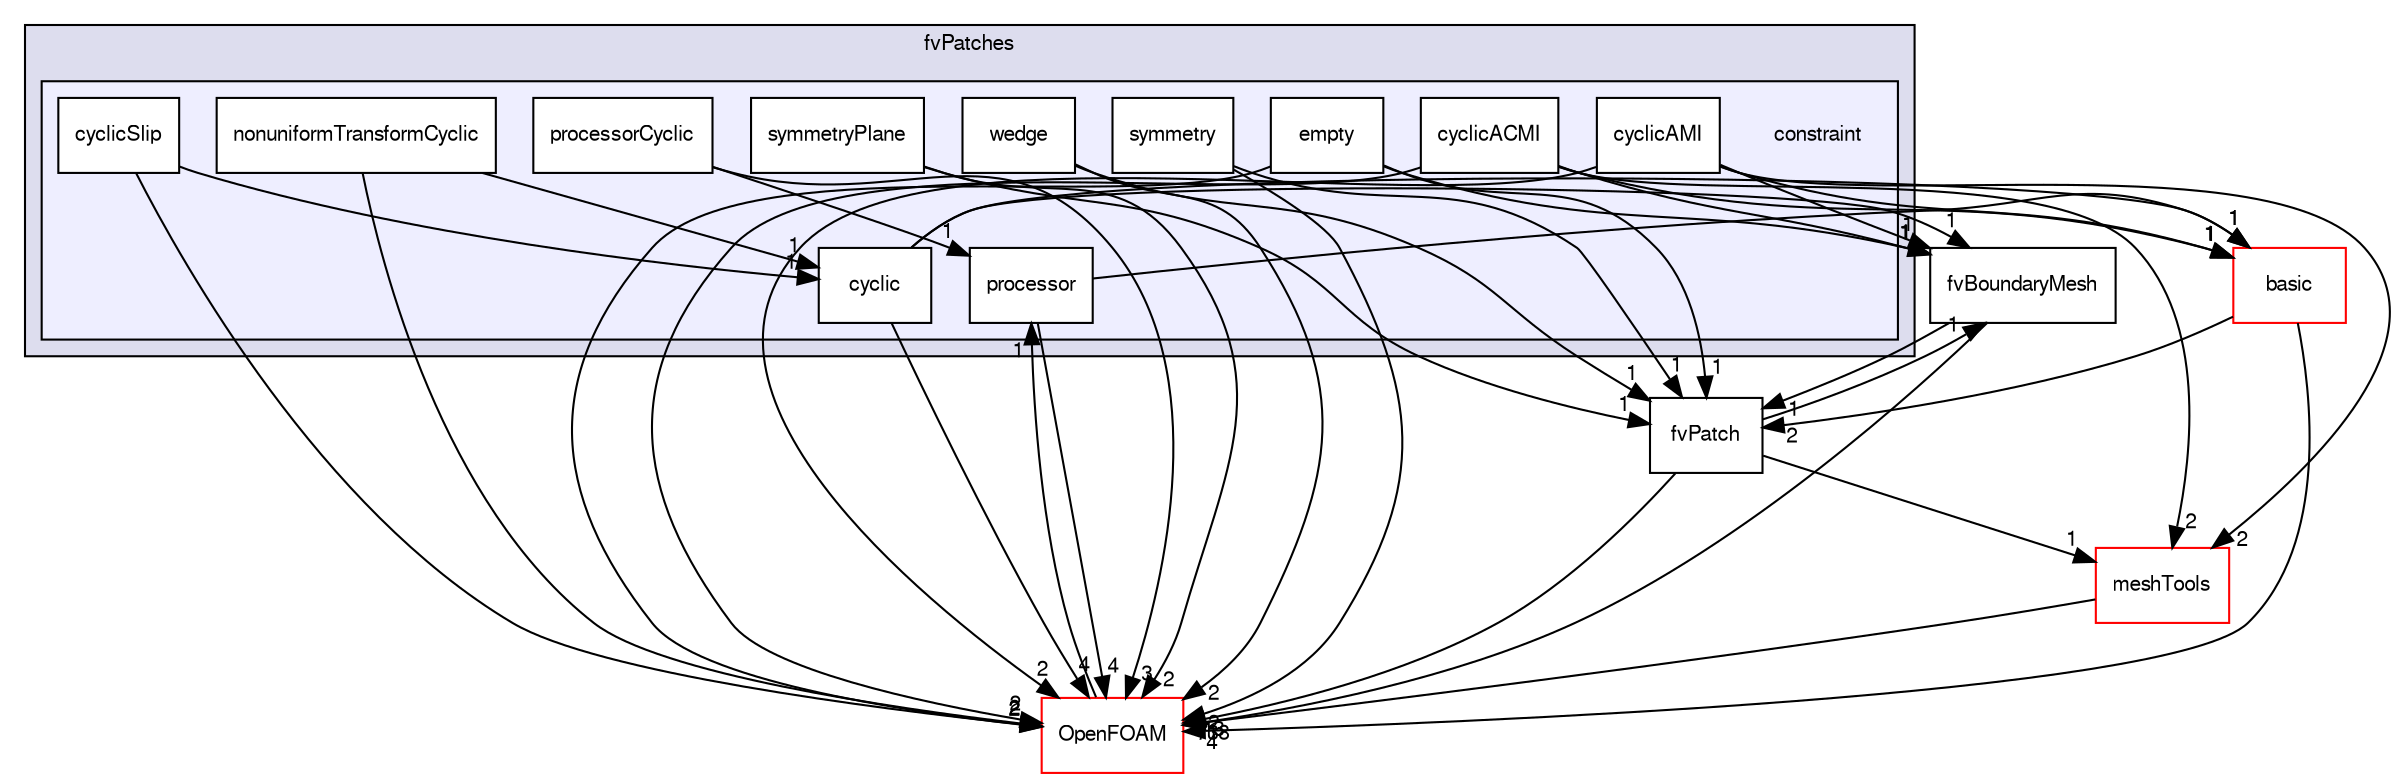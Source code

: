 digraph "src/finiteVolume/fvMesh/fvPatches/constraint" {
  bgcolor=transparent;
  compound=true
  node [ fontsize="10", fontname="FreeSans"];
  edge [ labelfontsize="10", labelfontname="FreeSans"];
  subgraph clusterdir_b630ab9569e31ffb9b2cc4747c3085db {
    graph [ bgcolor="#ddddee", pencolor="black", label="fvPatches" fontname="FreeSans", fontsize="10", URL="dir_b630ab9569e31ffb9b2cc4747c3085db.html"]
  subgraph clusterdir_9b55a90ed6410b18bd357d7a8a7e772f {
    graph [ bgcolor="#eeeeff", pencolor="black", label="" URL="dir_9b55a90ed6410b18bd357d7a8a7e772f.html"];
    dir_9b55a90ed6410b18bd357d7a8a7e772f [shape=plaintext label="constraint"];
    dir_e3681668341888ce697868f3666c6877 [shape=box label="cyclic" color="black" fillcolor="white" style="filled" URL="dir_e3681668341888ce697868f3666c6877.html"];
    dir_26129b1e3eca3f917821eb24da70d4c2 [shape=box label="cyclicACMI" color="black" fillcolor="white" style="filled" URL="dir_26129b1e3eca3f917821eb24da70d4c2.html"];
    dir_57ae711fa83cb02e1a4587112b15a7af [shape=box label="cyclicAMI" color="black" fillcolor="white" style="filled" URL="dir_57ae711fa83cb02e1a4587112b15a7af.html"];
    dir_0b697b4bdbadfb5f2eeec6f1f19c4f98 [shape=box label="cyclicSlip" color="black" fillcolor="white" style="filled" URL="dir_0b697b4bdbadfb5f2eeec6f1f19c4f98.html"];
    dir_0ad239cfc2d2112a954e7a10e0eca696 [shape=box label="empty" color="black" fillcolor="white" style="filled" URL="dir_0ad239cfc2d2112a954e7a10e0eca696.html"];
    dir_6de92e144787a303f3b4f1f2f90f6263 [shape=box label="nonuniformTransformCyclic" color="black" fillcolor="white" style="filled" URL="dir_6de92e144787a303f3b4f1f2f90f6263.html"];
    dir_fd5ae2e627ba43b08000fe6ae2cd2427 [shape=box label="processor" color="black" fillcolor="white" style="filled" URL="dir_fd5ae2e627ba43b08000fe6ae2cd2427.html"];
    dir_af4255cd0fe5dd598890f0047b8c304f [shape=box label="processorCyclic" color="black" fillcolor="white" style="filled" URL="dir_af4255cd0fe5dd598890f0047b8c304f.html"];
    dir_42c3a426fc80f57b6983b2591f13a01d [shape=box label="symmetry" color="black" fillcolor="white" style="filled" URL="dir_42c3a426fc80f57b6983b2591f13a01d.html"];
    dir_db43c65b195e7fd76da08692e6dbadf9 [shape=box label="symmetryPlane" color="black" fillcolor="white" style="filled" URL="dir_db43c65b195e7fd76da08692e6dbadf9.html"];
    dir_d73e1f534efc0231771275157557e041 [shape=box label="wedge" color="black" fillcolor="white" style="filled" URL="dir_d73e1f534efc0231771275157557e041.html"];
  }
  }
  dir_ae30ad0bef50cf391b24c614251bb9fd [shape=box label="meshTools" color="red" URL="dir_ae30ad0bef50cf391b24c614251bb9fd.html"];
  dir_9aeac362c73ae2f52e334aea3c97600f [shape=box label="fvPatch" URL="dir_9aeac362c73ae2f52e334aea3c97600f.html"];
  dir_0eb9bd8db55e645cc7c2ca38de05b9c6 [shape=box label="fvBoundaryMesh" URL="dir_0eb9bd8db55e645cc7c2ca38de05b9c6.html"];
  dir_c5473ff19b20e6ec4dfe5c310b3778a8 [shape=box label="OpenFOAM" color="red" URL="dir_c5473ff19b20e6ec4dfe5c310b3778a8.html"];
  dir_dfff1aaafb0557c9fd59e388c1b38ebc [shape=box label="basic" color="red" URL="dir_dfff1aaafb0557c9fd59e388c1b38ebc.html"];
  dir_ae30ad0bef50cf391b24c614251bb9fd->dir_c5473ff19b20e6ec4dfe5c310b3778a8 [headlabel="738", labeldistance=1.5 headhref="dir_001586_001732.html"];
  dir_9aeac362c73ae2f52e334aea3c97600f->dir_ae30ad0bef50cf391b24c614251bb9fd [headlabel="1", labeldistance=1.5 headhref="dir_000999_001586.html"];
  dir_9aeac362c73ae2f52e334aea3c97600f->dir_0eb9bd8db55e645cc7c2ca38de05b9c6 [headlabel="1", labeldistance=1.5 headhref="dir_000999_000976.html"];
  dir_9aeac362c73ae2f52e334aea3c97600f->dir_c5473ff19b20e6ec4dfe5c310b3778a8 [headlabel="13", labeldistance=1.5 headhref="dir_000999_001732.html"];
  dir_0ad239cfc2d2112a954e7a10e0eca696->dir_9aeac362c73ae2f52e334aea3c97600f [headlabel="1", labeldistance=1.5 headhref="dir_000988_000999.html"];
  dir_0ad239cfc2d2112a954e7a10e0eca696->dir_0eb9bd8db55e645cc7c2ca38de05b9c6 [headlabel="1", labeldistance=1.5 headhref="dir_000988_000976.html"];
  dir_0ad239cfc2d2112a954e7a10e0eca696->dir_c5473ff19b20e6ec4dfe5c310b3778a8 [headlabel="2", labeldistance=1.5 headhref="dir_000988_001732.html"];
  dir_db43c65b195e7fd76da08692e6dbadf9->dir_9aeac362c73ae2f52e334aea3c97600f [headlabel="1", labeldistance=1.5 headhref="dir_000993_000999.html"];
  dir_db43c65b195e7fd76da08692e6dbadf9->dir_c5473ff19b20e6ec4dfe5c310b3778a8 [headlabel="2", labeldistance=1.5 headhref="dir_000993_001732.html"];
  dir_57ae711fa83cb02e1a4587112b15a7af->dir_ae30ad0bef50cf391b24c614251bb9fd [headlabel="2", labeldistance=1.5 headhref="dir_000986_001586.html"];
  dir_57ae711fa83cb02e1a4587112b15a7af->dir_0eb9bd8db55e645cc7c2ca38de05b9c6 [headlabel="1", labeldistance=1.5 headhref="dir_000986_000976.html"];
  dir_57ae711fa83cb02e1a4587112b15a7af->dir_c5473ff19b20e6ec4dfe5c310b3778a8 [headlabel="2", labeldistance=1.5 headhref="dir_000986_001732.html"];
  dir_57ae711fa83cb02e1a4587112b15a7af->dir_dfff1aaafb0557c9fd59e388c1b38ebc [headlabel="1", labeldistance=1.5 headhref="dir_000986_000980.html"];
  dir_26129b1e3eca3f917821eb24da70d4c2->dir_ae30ad0bef50cf391b24c614251bb9fd [headlabel="2", labeldistance=1.5 headhref="dir_000985_001586.html"];
  dir_26129b1e3eca3f917821eb24da70d4c2->dir_0eb9bd8db55e645cc7c2ca38de05b9c6 [headlabel="1", labeldistance=1.5 headhref="dir_000985_000976.html"];
  dir_26129b1e3eca3f917821eb24da70d4c2->dir_c5473ff19b20e6ec4dfe5c310b3778a8 [headlabel="2", labeldistance=1.5 headhref="dir_000985_001732.html"];
  dir_26129b1e3eca3f917821eb24da70d4c2->dir_dfff1aaafb0557c9fd59e388c1b38ebc [headlabel="1", labeldistance=1.5 headhref="dir_000985_000980.html"];
  dir_fd5ae2e627ba43b08000fe6ae2cd2427->dir_c5473ff19b20e6ec4dfe5c310b3778a8 [headlabel="4", labeldistance=1.5 headhref="dir_000990_001732.html"];
  dir_fd5ae2e627ba43b08000fe6ae2cd2427->dir_dfff1aaafb0557c9fd59e388c1b38ebc [headlabel="1", labeldistance=1.5 headhref="dir_000990_000980.html"];
  dir_0eb9bd8db55e645cc7c2ca38de05b9c6->dir_9aeac362c73ae2f52e334aea3c97600f [headlabel="1", labeldistance=1.5 headhref="dir_000976_000999.html"];
  dir_0eb9bd8db55e645cc7c2ca38de05b9c6->dir_c5473ff19b20e6ec4dfe5c310b3778a8 [headlabel="1", labeldistance=1.5 headhref="dir_000976_001732.html"];
  dir_e3681668341888ce697868f3666c6877->dir_0eb9bd8db55e645cc7c2ca38de05b9c6 [headlabel="1", labeldistance=1.5 headhref="dir_000984_000976.html"];
  dir_e3681668341888ce697868f3666c6877->dir_c5473ff19b20e6ec4dfe5c310b3778a8 [headlabel="4", labeldistance=1.5 headhref="dir_000984_001732.html"];
  dir_e3681668341888ce697868f3666c6877->dir_dfff1aaafb0557c9fd59e388c1b38ebc [headlabel="1", labeldistance=1.5 headhref="dir_000984_000980.html"];
  dir_42c3a426fc80f57b6983b2591f13a01d->dir_9aeac362c73ae2f52e334aea3c97600f [headlabel="1", labeldistance=1.5 headhref="dir_000992_000999.html"];
  dir_42c3a426fc80f57b6983b2591f13a01d->dir_c5473ff19b20e6ec4dfe5c310b3778a8 [headlabel="2", labeldistance=1.5 headhref="dir_000992_001732.html"];
  dir_c5473ff19b20e6ec4dfe5c310b3778a8->dir_fd5ae2e627ba43b08000fe6ae2cd2427 [headlabel="1", labeldistance=1.5 headhref="dir_001732_000990.html"];
  dir_d73e1f534efc0231771275157557e041->dir_9aeac362c73ae2f52e334aea3c97600f [headlabel="1", labeldistance=1.5 headhref="dir_000994_000999.html"];
  dir_d73e1f534efc0231771275157557e041->dir_c5473ff19b20e6ec4dfe5c310b3778a8 [headlabel="2", labeldistance=1.5 headhref="dir_000994_001732.html"];
  dir_af4255cd0fe5dd598890f0047b8c304f->dir_fd5ae2e627ba43b08000fe6ae2cd2427 [headlabel="1", labeldistance=1.5 headhref="dir_000991_000990.html"];
  dir_af4255cd0fe5dd598890f0047b8c304f->dir_c5473ff19b20e6ec4dfe5c310b3778a8 [headlabel="3", labeldistance=1.5 headhref="dir_000991_001732.html"];
  dir_dfff1aaafb0557c9fd59e388c1b38ebc->dir_9aeac362c73ae2f52e334aea3c97600f [headlabel="2", labeldistance=1.5 headhref="dir_000980_000999.html"];
  dir_dfff1aaafb0557c9fd59e388c1b38ebc->dir_c5473ff19b20e6ec4dfe5c310b3778a8 [headlabel="4", labeldistance=1.5 headhref="dir_000980_001732.html"];
  dir_6de92e144787a303f3b4f1f2f90f6263->dir_e3681668341888ce697868f3666c6877 [headlabel="1", labeldistance=1.5 headhref="dir_000989_000984.html"];
  dir_6de92e144787a303f3b4f1f2f90f6263->dir_c5473ff19b20e6ec4dfe5c310b3778a8 [headlabel="2", labeldistance=1.5 headhref="dir_000989_001732.html"];
  dir_0b697b4bdbadfb5f2eeec6f1f19c4f98->dir_e3681668341888ce697868f3666c6877 [headlabel="1", labeldistance=1.5 headhref="dir_000987_000984.html"];
  dir_0b697b4bdbadfb5f2eeec6f1f19c4f98->dir_c5473ff19b20e6ec4dfe5c310b3778a8 [headlabel="2", labeldistance=1.5 headhref="dir_000987_001732.html"];
}
